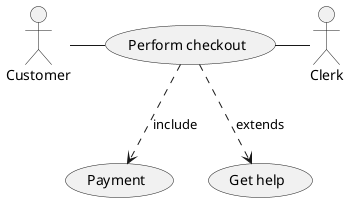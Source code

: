 @startuml
actor "Customer" as customer
actor "Clerk" as clerk
usecase "Perform checkout" as checkout
usecase "Payment" as payment
usecase "Get help" as help

customer - checkout
checkout -[dashed]-> payment : include
checkout -[dashed]-> help : extends
checkout - clerk
@enduml